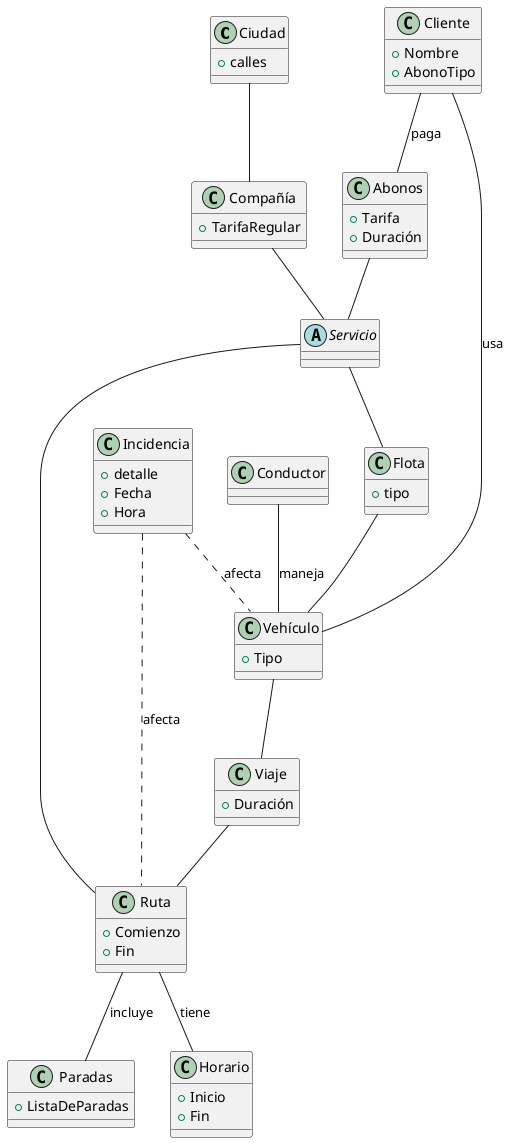 @startuml
class Ciudad {
    + calles
}

class Compañía {
    + TarifaRegular
}

abstract class Servicio

class Flota {
    + tipo
}

class Vehículo {
    + Tipo
}

class Conductor

class Cliente {
    + Nombre
    + AbonoTipo
}

class Abonos {
    + Tarifa
    + Duración
}

class Ruta {
    + Comienzo
    + Fin
}

class Paradas {
    + ListaDeParadas
}

class Viaje {
    + Duración
}

class Horario {
    + Inicio
    + Fin
}

class Incidencia {
    + detalle
    + Fecha
    + Hora
}

Ciudad -- Compañía
Compañía -- Servicio
Servicio -- Flota
Flota -- Vehículo
Vehículo -- Viaje
Viaje -- Ruta
Ruta -- Horario : "tiene"
Ruta -- Paradas : "incluye"
Ruta -- Servicio
Cliente -- Abonos : "paga"
Cliente -- Vehículo : "usa"
Conductor -- Vehículo : "maneja"
Incidencia .. Vehículo : "afecta"
Incidencia .. Ruta : "afecta"
Abonos -- Servicio
@enduml
